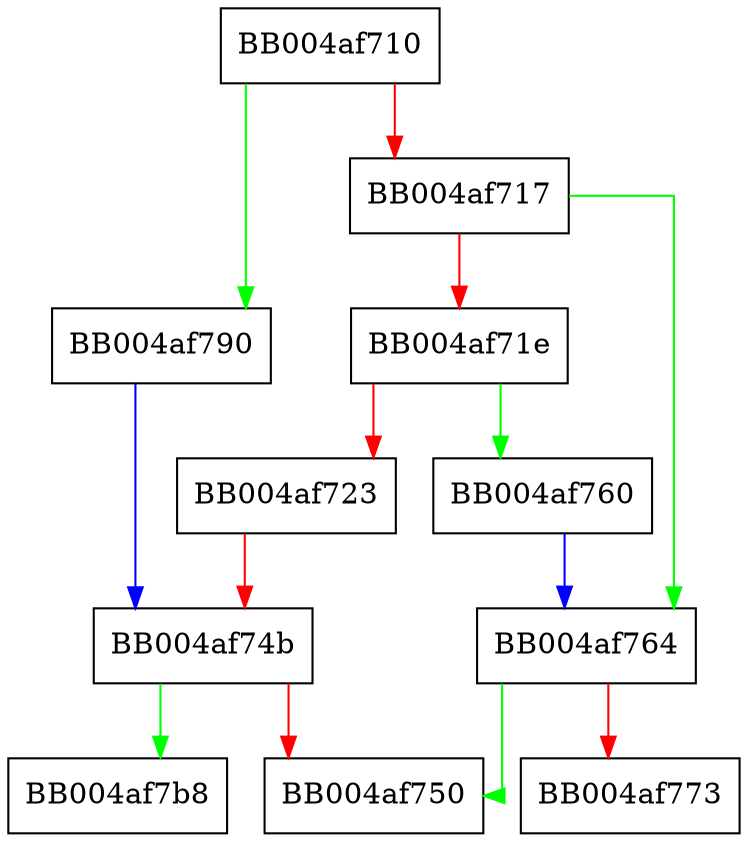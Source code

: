 digraph ossl_quic_handle_events {
  node [shape="box"];
  graph [splines=ortho];
  BB004af710 -> BB004af790 [color="green"];
  BB004af710 -> BB004af717 [color="red"];
  BB004af717 -> BB004af764 [color="green"];
  BB004af717 -> BB004af71e [color="red"];
  BB004af71e -> BB004af760 [color="green"];
  BB004af71e -> BB004af723 [color="red"];
  BB004af723 -> BB004af74b [color="red"];
  BB004af74b -> BB004af7b8 [color="green"];
  BB004af74b -> BB004af750 [color="red"];
  BB004af760 -> BB004af764 [color="blue"];
  BB004af764 -> BB004af750 [color="green"];
  BB004af764 -> BB004af773 [color="red"];
  BB004af790 -> BB004af74b [color="blue"];
}